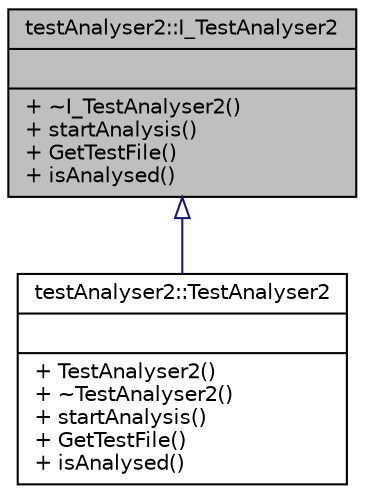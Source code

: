 digraph "testAnalyser2::I_TestAnalyser2"
{
 // INTERACTIVE_SVG=YES
 // LATEX_PDF_SIZE
  edge [fontname="Helvetica",fontsize="10",labelfontname="Helvetica",labelfontsize="10"];
  node [fontname="Helvetica",fontsize="10",shape=record];
  Node0 [label="{testAnalyser2::I_TestAnalyser2\n||+ ~I_TestAnalyser2()\l+ startAnalysis()\l+ GetTestFile()\l+ isAnalysed()\l}",height=0.2,width=0.4,color="black", fillcolor="grey75", style="filled", fontcolor="black",tooltip=" "];
  Node0 -> Node1 [dir="back",color="midnightblue",fontsize="10",style="solid",arrowtail="onormal"];
  Node1 [label="{testAnalyser2::TestAnalyser2\n||+ TestAnalyser2()\l+ ~TestAnalyser2()\l+ startAnalysis()\l+ GetTestFile()\l+ isAnalysed()\l}",height=0.2,width=0.4,color="black", fillcolor="white", style="filled",URL="$dd/dfa/classtestAnalyser2_1_1TestAnalyser2.html",tooltip=" "];
}
